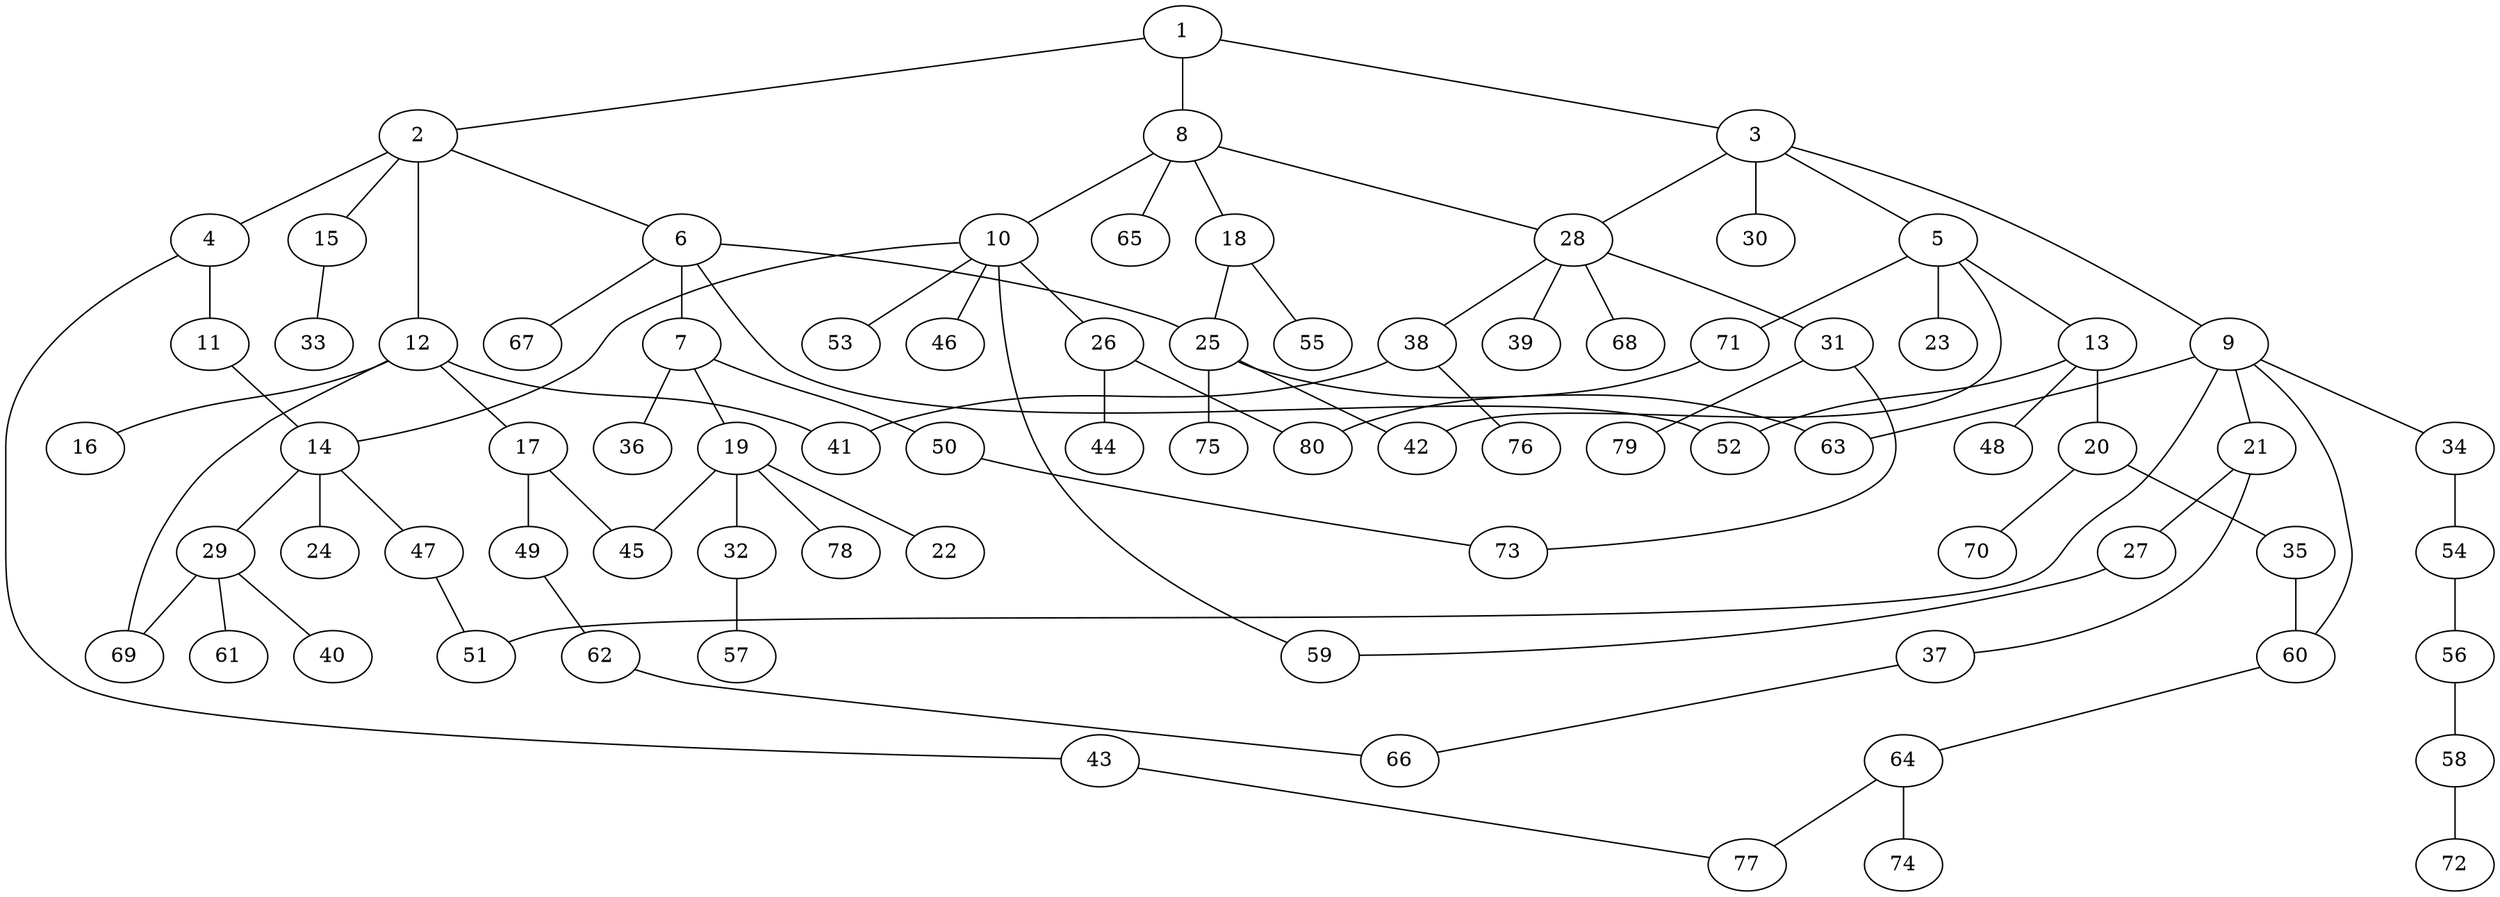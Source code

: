 graph graphname {1--2
1--3
1--8
2--4
2--6
2--12
2--15
3--5
3--9
3--28
3--30
4--11
4--43
5--13
5--23
5--42
5--71
6--7
6--25
6--52
6--67
7--19
7--36
7--50
8--10
8--18
8--28
8--65
9--21
9--34
9--51
9--60
9--63
10--14
10--26
10--46
10--53
10--59
11--14
12--16
12--17
12--41
12--69
13--20
13--48
13--52
14--24
14--29
14--47
15--33
17--45
17--49
18--25
18--55
19--22
19--32
19--45
19--78
20--35
20--70
21--27
21--37
25--42
25--63
25--75
26--44
26--80
27--59
28--31
28--38
28--39
28--68
29--40
29--61
29--69
31--73
31--79
32--57
34--54
35--60
37--66
38--41
38--76
43--77
47--51
49--62
50--73
54--56
56--58
58--72
60--64
62--66
64--74
64--77
71--80
}